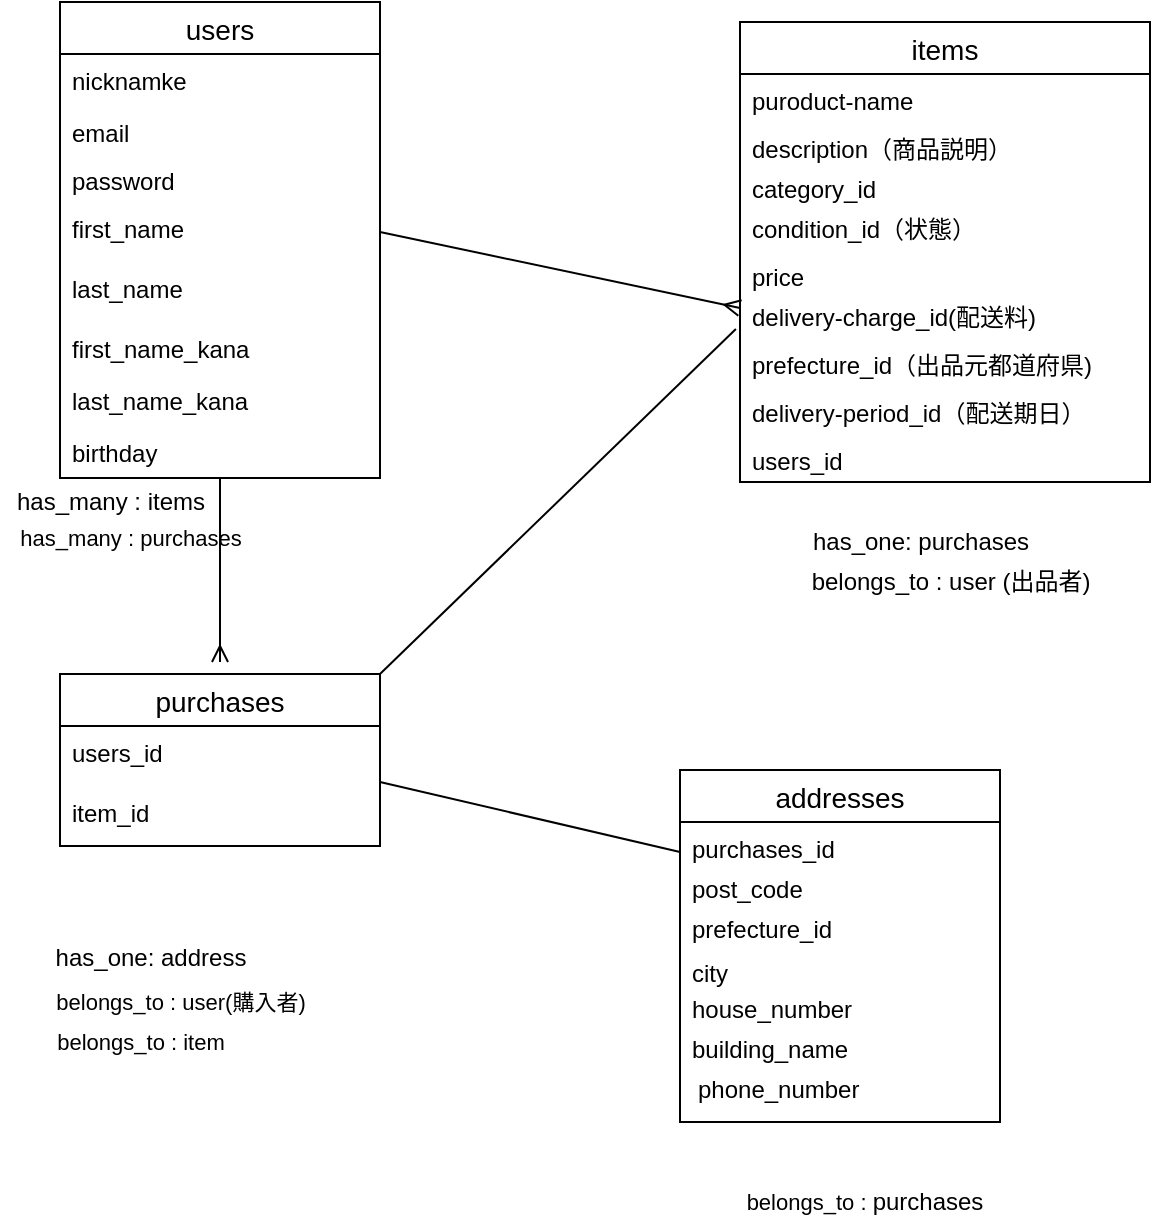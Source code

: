 <mxfile>
    <diagram id="Rhl-_fb9QwhdmEWkUN4t" name="ページ1">
        <mxGraphModel dx="728" dy="680" grid="1" gridSize="10" guides="1" tooltips="1" connect="1" arrows="0" fold="1" page="1" pageScale="1" pageWidth="827" pageHeight="1169" math="0" shadow="0">
            <root>
                <mxCell id="0"/>
                <mxCell id="1" parent="0"/>
                <mxCell id="B5fo10EpVCKoiSzT6OUC-1" value="items" style="swimlane;fontStyle=0;childLayout=stackLayout;horizontal=1;startSize=26;horizontalStack=0;resizeParent=1;resizeParentMax=0;resizeLast=0;collapsible=1;marginBottom=0;align=center;fontSize=14;strokeColor=default;rounded=0;" parent="1" vertex="1">
                    <mxGeometry x="440" y="180" width="205" height="230" as="geometry">
                        <mxRectangle x="435" y="210" width="70" height="26" as="alternateBounds"/>
                    </mxGeometry>
                </mxCell>
                <mxCell id="B5fo10EpVCKoiSzT6OUC-2" value="puroduct-name" style="text;strokeColor=none;fillColor=none;spacingLeft=4;spacingRight=4;overflow=hidden;rotatable=0;points=[[0,0.5],[1,0.5]];portConstraint=eastwest;fontSize=12;rounded=0;" parent="B5fo10EpVCKoiSzT6OUC-1" vertex="1">
                    <mxGeometry y="26" width="205" height="24" as="geometry"/>
                </mxCell>
                <mxCell id="B5fo10EpVCKoiSzT6OUC-34" value="description（商品説明）" style="text;strokeColor=none;fillColor=none;spacingLeft=4;spacingRight=4;overflow=hidden;rotatable=0;points=[[0,0.5],[1,0.5]];portConstraint=eastwest;fontSize=12;rounded=0;" parent="B5fo10EpVCKoiSzT6OUC-1" vertex="1">
                    <mxGeometry y="50" width="205" height="20" as="geometry"/>
                </mxCell>
                <mxCell id="B5fo10EpVCKoiSzT6OUC-35" value="category_id" style="text;strokeColor=none;fillColor=none;spacingLeft=4;spacingRight=4;overflow=hidden;rotatable=0;points=[[0,0.5],[1,0.5]];portConstraint=eastwest;fontSize=12;rounded=0;" parent="B5fo10EpVCKoiSzT6OUC-1" vertex="1">
                    <mxGeometry y="70" width="205" height="20" as="geometry"/>
                </mxCell>
                <mxCell id="isKKuYXZQaSdqTFcjRob-27" value="condition_id（状態）" style="text;strokeColor=none;fillColor=none;spacingLeft=4;spacingRight=4;overflow=hidden;rotatable=0;points=[[0,0.5],[1,0.5]];portConstraint=eastwest;fontSize=12;rounded=0;" parent="B5fo10EpVCKoiSzT6OUC-1" vertex="1">
                    <mxGeometry y="90" width="205" height="24" as="geometry"/>
                </mxCell>
                <mxCell id="B5fo10EpVCKoiSzT6OUC-4" value="price" style="text;strokeColor=none;fillColor=none;spacingLeft=4;spacingRight=4;overflow=hidden;rotatable=0;points=[[0,0.5],[1,0.5]];portConstraint=eastwest;fontSize=12;rounded=0;" parent="B5fo10EpVCKoiSzT6OUC-1" vertex="1">
                    <mxGeometry y="114" width="205" height="20" as="geometry"/>
                </mxCell>
                <mxCell id="isKKuYXZQaSdqTFcjRob-29" value="delivery-charge_id(配送料)" style="text;strokeColor=none;fillColor=none;spacingLeft=4;spacingRight=4;overflow=hidden;rotatable=0;points=[[0,0.5],[1,0.5]];portConstraint=eastwest;fontSize=12;rounded=0;" parent="B5fo10EpVCKoiSzT6OUC-1" vertex="1">
                    <mxGeometry y="134" width="205" height="24" as="geometry"/>
                </mxCell>
                <mxCell id="isKKuYXZQaSdqTFcjRob-30" value="prefecture_id（出品元都道府県)" style="text;strokeColor=none;fillColor=none;spacingLeft=4;spacingRight=4;overflow=hidden;rotatable=0;points=[[0,0.5],[1,0.5]];portConstraint=eastwest;fontSize=12;rounded=0;" parent="B5fo10EpVCKoiSzT6OUC-1" vertex="1">
                    <mxGeometry y="158" width="205" height="24" as="geometry"/>
                </mxCell>
                <mxCell id="isKKuYXZQaSdqTFcjRob-31" value="delivery-period_id（配送期日）" style="text;strokeColor=none;fillColor=none;spacingLeft=4;spacingRight=4;overflow=hidden;rotatable=0;points=[[0,0.5],[1,0.5]];portConstraint=eastwest;fontSize=12;rounded=0;" parent="B5fo10EpVCKoiSzT6OUC-1" vertex="1">
                    <mxGeometry y="182" width="205" height="24" as="geometry"/>
                </mxCell>
                <mxCell id="B5fo10EpVCKoiSzT6OUC-40" value="users_id" style="text;strokeColor=none;fillColor=none;spacingLeft=4;spacingRight=4;overflow=hidden;rotatable=0;points=[[0,0.5],[1,0.5]];portConstraint=eastwest;fontSize=12;rounded=0;" parent="B5fo10EpVCKoiSzT6OUC-1" vertex="1">
                    <mxGeometry y="206" width="205" height="24" as="geometry"/>
                </mxCell>
                <mxCell id="B5fo10EpVCKoiSzT6OUC-53" style="edgeStyle=none;rounded=1;html=1;shadow=0;labelBackgroundColor=default;fontFamily=Helvetica;fontSize=11;fontColor=default;startArrow=none;startFill=0;endArrow=ERmany;endFill=0;strokeColor=default;" parent="1" source="B5fo10EpVCKoiSzT6OUC-5" edge="1">
                    <mxGeometry relative="1" as="geometry">
                        <mxPoint x="180" y="500" as="targetPoint"/>
                    </mxGeometry>
                </mxCell>
                <mxCell id="B5fo10EpVCKoiSzT6OUC-5" value="users" style="swimlane;fontStyle=0;childLayout=stackLayout;horizontal=1;startSize=26;horizontalStack=0;resizeParent=1;resizeParentMax=0;resizeLast=0;collapsible=1;marginBottom=0;align=center;fontSize=14;rounded=0;" parent="1" vertex="1">
                    <mxGeometry x="100" y="170" width="160" height="238" as="geometry"/>
                </mxCell>
                <mxCell id="B5fo10EpVCKoiSzT6OUC-6" value="nicknamke" style="text;strokeColor=none;fillColor=none;spacingLeft=4;spacingRight=4;overflow=hidden;rotatable=0;points=[[0,0.5],[1,0.5]];portConstraint=eastwest;fontSize=12;rounded=0;" parent="B5fo10EpVCKoiSzT6OUC-5" vertex="1">
                    <mxGeometry y="26" width="160" height="26" as="geometry"/>
                </mxCell>
                <mxCell id="B5fo10EpVCKoiSzT6OUC-7" value="email" style="text;strokeColor=none;fillColor=none;spacingLeft=4;spacingRight=4;overflow=hidden;rotatable=0;points=[[0,0.5],[1,0.5]];portConstraint=eastwest;fontSize=12;rounded=0;" parent="B5fo10EpVCKoiSzT6OUC-5" vertex="1">
                    <mxGeometry y="52" width="160" height="24" as="geometry"/>
                </mxCell>
                <mxCell id="B5fo10EpVCKoiSzT6OUC-8" value="password" style="text;strokeColor=none;fillColor=none;spacingLeft=4;spacingRight=4;overflow=hidden;rotatable=0;points=[[0,0.5],[1,0.5]];portConstraint=eastwest;fontSize=12;rounded=0;" parent="B5fo10EpVCKoiSzT6OUC-5" vertex="1">
                    <mxGeometry y="76" width="160" height="24" as="geometry"/>
                </mxCell>
                <mxCell id="B5fo10EpVCKoiSzT6OUC-9" value="first_name" style="text;strokeColor=none;fillColor=none;spacingLeft=4;spacingRight=4;overflow=hidden;rotatable=0;points=[[0,0.5],[1,0.5]];portConstraint=eastwest;fontSize=12;rounded=0;" parent="B5fo10EpVCKoiSzT6OUC-5" vertex="1">
                    <mxGeometry y="100" width="160" height="30" as="geometry"/>
                </mxCell>
                <mxCell id="B5fo10EpVCKoiSzT6OUC-10" value="last_name" style="text;strokeColor=none;fillColor=none;spacingLeft=4;spacingRight=4;overflow=hidden;rotatable=0;points=[[0,0.5],[1,0.5]];portConstraint=eastwest;fontSize=12;rounded=0;" parent="B5fo10EpVCKoiSzT6OUC-5" vertex="1">
                    <mxGeometry y="130" width="160" height="30" as="geometry"/>
                </mxCell>
                <mxCell id="B5fo10EpVCKoiSzT6OUC-11" value="first_name_kana" style="text;strokeColor=none;fillColor=none;spacingLeft=4;spacingRight=4;overflow=hidden;rotatable=0;points=[[0,0.5],[1,0.5]];portConstraint=eastwest;fontSize=12;rounded=0;" parent="B5fo10EpVCKoiSzT6OUC-5" vertex="1">
                    <mxGeometry y="160" width="160" height="26" as="geometry"/>
                </mxCell>
                <mxCell id="isKKuYXZQaSdqTFcjRob-38" value="last_name_kana" style="text;strokeColor=none;fillColor=none;spacingLeft=4;spacingRight=4;overflow=hidden;rotatable=0;points=[[0,0.5],[1,0.5]];portConstraint=eastwest;fontSize=12;rounded=0;" parent="B5fo10EpVCKoiSzT6OUC-5" vertex="1">
                    <mxGeometry y="186" width="160" height="26" as="geometry"/>
                </mxCell>
                <mxCell id="isKKuYXZQaSdqTFcjRob-39" value="birthday" style="text;strokeColor=none;fillColor=none;spacingLeft=4;spacingRight=4;overflow=hidden;rotatable=0;points=[[0,0.5],[1,0.5]];portConstraint=eastwest;fontSize=12;rounded=0;" parent="B5fo10EpVCKoiSzT6OUC-5" vertex="1">
                    <mxGeometry y="212" width="160" height="26" as="geometry"/>
                </mxCell>
                <mxCell id="B5fo10EpVCKoiSzT6OUC-54" style="edgeStyle=none;rounded=1;html=1;shadow=0;labelBackgroundColor=default;fontFamily=Helvetica;fontSize=11;fontColor=default;startArrow=none;startFill=0;endArrow=none;endFill=0;strokeColor=default;exitX=1;exitY=0;exitDx=0;exitDy=0;entryX=-0.01;entryY=0.813;entryDx=0;entryDy=0;entryPerimeter=0;" parent="1" source="B5fo10EpVCKoiSzT6OUC-20" target="isKKuYXZQaSdqTFcjRob-29" edge="1">
                    <mxGeometry relative="1" as="geometry">
                        <mxPoint x="441.23" y="336.8" as="targetPoint"/>
                    </mxGeometry>
                </mxCell>
                <mxCell id="B5fo10EpVCKoiSzT6OUC-20" value="purchases" style="swimlane;fontStyle=0;childLayout=stackLayout;horizontal=1;startSize=26;horizontalStack=0;resizeParent=1;resizeParentMax=0;resizeLast=0;collapsible=1;marginBottom=0;align=center;fontSize=14;rounded=0;" parent="1" vertex="1">
                    <mxGeometry x="100" y="506" width="160" height="86" as="geometry"/>
                </mxCell>
                <mxCell id="B5fo10EpVCKoiSzT6OUC-26" value="users_id" style="text;strokeColor=none;fillColor=none;spacingLeft=4;spacingRight=4;overflow=hidden;rotatable=0;points=[[0,0.5],[1,0.5]];portConstraint=eastwest;fontSize=12;rounded=0;" parent="B5fo10EpVCKoiSzT6OUC-20" vertex="1">
                    <mxGeometry y="26" width="160" height="30" as="geometry"/>
                </mxCell>
                <mxCell id="isKKuYXZQaSdqTFcjRob-10" value="item_id" style="text;strokeColor=none;fillColor=none;spacingLeft=4;spacingRight=4;overflow=hidden;rotatable=0;points=[[0,0.5],[1,0.5]];portConstraint=eastwest;fontSize=12;rounded=0;" parent="B5fo10EpVCKoiSzT6OUC-20" vertex="1">
                    <mxGeometry y="56" width="160" height="30" as="geometry"/>
                </mxCell>
                <mxCell id="B5fo10EpVCKoiSzT6OUC-28" value="addresses" style="swimlane;fontStyle=0;childLayout=stackLayout;horizontal=1;startSize=26;horizontalStack=0;resizeParent=1;resizeParentMax=0;resizeLast=0;collapsible=1;marginBottom=0;align=center;fontSize=14;rounded=0;" parent="1" vertex="1">
                    <mxGeometry x="410" y="554" width="160" height="176" as="geometry"/>
                </mxCell>
                <mxCell id="B5fo10EpVCKoiSzT6OUC-45" value="&lt;font style=&quot;font-size: 12px&quot;&gt;has_one:&amp;nbsp;purchases&lt;/font&gt;" style="text;html=1;align=center;verticalAlign=middle;resizable=0;points=[];autosize=1;strokeColor=none;fillColor=none;" parent="1" vertex="1">
                    <mxGeometry x="470" y="430" width="120" height="20" as="geometry"/>
                </mxCell>
                <mxCell id="B5fo10EpVCKoiSzT6OUC-46" value="has_many : items" style="text;html=1;align=center;verticalAlign=middle;resizable=0;points=[];autosize=1;strokeColor=none;fillColor=none;" parent="1" vertex="1">
                    <mxGeometry x="70" y="410" width="110" height="20" as="geometry"/>
                </mxCell>
                <mxCell id="B5fo10EpVCKoiSzT6OUC-47" value="belongs_to : user (出品者)" style="text;html=1;align=center;verticalAlign=middle;resizable=0;points=[];autosize=1;strokeColor=none;fillColor=none;" parent="1" vertex="1">
                    <mxGeometry x="470" y="450" width="150" height="20" as="geometry"/>
                </mxCell>
                <mxCell id="B5fo10EpVCKoiSzT6OUC-52" style="edgeStyle=none;rounded=1;html=1;exitX=1;exitY=0.5;exitDx=0;exitDy=0;shadow=0;labelBackgroundColor=default;fontFamily=Helvetica;fontSize=11;fontColor=default;startArrow=none;startFill=0;endArrow=ERmany;strokeColor=default;endFill=0;" parent="1" source="B5fo10EpVCKoiSzT6OUC-9" edge="1">
                    <mxGeometry relative="1" as="geometry">
                        <mxPoint x="440" y="323" as="targetPoint"/>
                        <Array as="points"/>
                    </mxGeometry>
                </mxCell>
                <mxCell id="B5fo10EpVCKoiSzT6OUC-55" style="edgeStyle=none;rounded=1;html=1;entryX=0;entryY=0.5;entryDx=0;entryDy=0;shadow=0;labelBackgroundColor=default;fontFamily=Helvetica;fontSize=11;fontColor=default;startArrow=none;startFill=0;endArrow=none;endFill=0;strokeColor=default;" parent="1" target="B5fo10EpVCKoiSzT6OUC-29" edge="1">
                    <mxGeometry relative="1" as="geometry">
                        <mxPoint x="260" y="560" as="sourcePoint"/>
                    </mxGeometry>
                </mxCell>
                <mxCell id="B5fo10EpVCKoiSzT6OUC-29" value="purchases_id" style="text;strokeColor=none;fillColor=none;spacingLeft=4;spacingRight=4;overflow=hidden;rotatable=0;points=[[0,0.5],[1,0.5]];portConstraint=eastwest;fontSize=12;rounded=0;" parent="1" vertex="1">
                    <mxGeometry x="410" y="580" width="160" height="30" as="geometry"/>
                </mxCell>
                <mxCell id="isKKuYXZQaSdqTFcjRob-5" value="&lt;span style=&quot;font-size: 12px&quot;&gt;has_one: address&lt;br&gt;&lt;br&gt;&lt;/span&gt;" style="text;html=1;align=center;verticalAlign=middle;resizable=0;points=[];autosize=1;strokeColor=none;fillColor=none;fontSize=11;fontFamily=Helvetica;fontColor=default;" parent="1" vertex="1">
                    <mxGeometry x="90" y="640" width="110" height="30" as="geometry"/>
                </mxCell>
                <mxCell id="isKKuYXZQaSdqTFcjRob-6" value="belongs_to : user(購入者)" style="text;html=1;align=center;verticalAlign=middle;resizable=0;points=[];autosize=1;strokeColor=none;fillColor=none;fontSize=11;fontFamily=Helvetica;fontColor=default;" parent="1" vertex="1">
                    <mxGeometry x="90" y="660" width="140" height="20" as="geometry"/>
                </mxCell>
                <mxCell id="isKKuYXZQaSdqTFcjRob-7" value="belongs_to : item" style="text;html=1;align=center;verticalAlign=middle;resizable=0;points=[];autosize=1;strokeColor=none;fillColor=none;fontSize=11;fontFamily=Helvetica;fontColor=default;" parent="1" vertex="1">
                    <mxGeometry x="90" y="680" width="100" height="20" as="geometry"/>
                </mxCell>
                <mxCell id="isKKuYXZQaSdqTFcjRob-9" value="belongs_to :&amp;nbsp;&lt;font style=&quot;font-size: 12px&quot;&gt;purchases&lt;/font&gt;" style="text;html=1;align=center;verticalAlign=middle;resizable=0;points=[];autosize=1;strokeColor=none;fillColor=none;fontSize=11;fontFamily=Helvetica;fontColor=default;" parent="1" vertex="1">
                    <mxGeometry x="437" y="760" width="130" height="20" as="geometry"/>
                </mxCell>
                <mxCell id="isKKuYXZQaSdqTFcjRob-37" value="&lt;font style=&quot;font-size: 11px&quot;&gt;has_many :&amp;nbsp;purchases&lt;br&gt;&lt;/font&gt;&amp;nbsp;" style="text;html=1;align=center;verticalAlign=middle;resizable=0;points=[];autosize=1;strokeColor=none;fillColor=none;fontSize=12;fontFamily=Helvetica;fontColor=default;" parent="1" vertex="1">
                    <mxGeometry x="70" y="430" width="130" height="30" as="geometry"/>
                </mxCell>
                <mxCell id="isKKuYXZQaSdqTFcjRob-44" value="post_code" style="text;strokeColor=none;fillColor=none;spacingLeft=4;spacingRight=4;overflow=hidden;rotatable=0;points=[[0,0.5],[1,0.5]];portConstraint=eastwest;fontSize=12;rounded=0;" parent="1" vertex="1">
                    <mxGeometry x="410" y="600" width="164" height="30" as="geometry"/>
                </mxCell>
                <mxCell id="isKKuYXZQaSdqTFcjRob-45" value="prefecture_id" style="text;strokeColor=none;fillColor=none;spacingLeft=4;spacingRight=4;overflow=hidden;rotatable=0;points=[[0,0.5],[1,0.5]];portConstraint=eastwest;fontSize=12;rounded=0;" parent="1" vertex="1">
                    <mxGeometry x="410" y="620" width="168" height="30" as="geometry"/>
                </mxCell>
                <mxCell id="isKKuYXZQaSdqTFcjRob-46" value="city" style="text;strokeColor=none;fillColor=none;spacingLeft=4;spacingRight=4;overflow=hidden;rotatable=0;points=[[0,0.5],[1,0.5]];portConstraint=eastwest;fontSize=12;rounded=0;" parent="1" vertex="1">
                    <mxGeometry x="410" y="642" width="168" height="30" as="geometry"/>
                </mxCell>
                <mxCell id="isKKuYXZQaSdqTFcjRob-47" value="house_number" style="text;strokeColor=none;fillColor=none;spacingLeft=4;spacingRight=4;overflow=hidden;rotatable=0;points=[[0,0.5],[1,0.5]];portConstraint=eastwest;fontSize=12;rounded=0;" parent="1" vertex="1">
                    <mxGeometry x="410" y="660" width="184" height="30" as="geometry"/>
                </mxCell>
                <mxCell id="isKKuYXZQaSdqTFcjRob-48" value="building_name " style="text;strokeColor=none;fillColor=none;spacingLeft=4;spacingRight=4;overflow=hidden;rotatable=0;points=[[0,0.5],[1,0.5]];portConstraint=eastwest;fontSize=12;rounded=0;" parent="1" vertex="1">
                    <mxGeometry x="410" y="680" width="194" height="30" as="geometry"/>
                </mxCell>
                <mxCell id="isKKuYXZQaSdqTFcjRob-49" value="phone_number" style="text;strokeColor=none;fillColor=none;spacingLeft=4;spacingRight=4;overflow=hidden;rotatable=0;points=[[0,0.5],[1,0.5]];portConstraint=eastwest;fontSize=12;rounded=0;" parent="1" vertex="1">
                    <mxGeometry x="413" y="700" width="194" height="30" as="geometry"/>
                </mxCell>
            </root>
        </mxGraphModel>
    </diagram>
    <diagram id="TTiHhEoUghTTfSzf-2tS" name="ページ2">
        <mxGraphModel dx="686" dy="589" grid="1" gridSize="10" guides="1" tooltips="1" connect="1" arrows="1" fold="1" page="1" pageScale="1" pageWidth="827" pageHeight="1169" math="0" shadow="0">
            <root>
                <mxCell id="cX-v_-QI0oUPx1ZLd7WM-0"/>
                <mxCell id="cX-v_-QI0oUPx1ZLd7WM-1" parent="cX-v_-QI0oUPx1ZLd7WM-0"/>
            </root>
        </mxGraphModel>
    </diagram>
</mxfile>